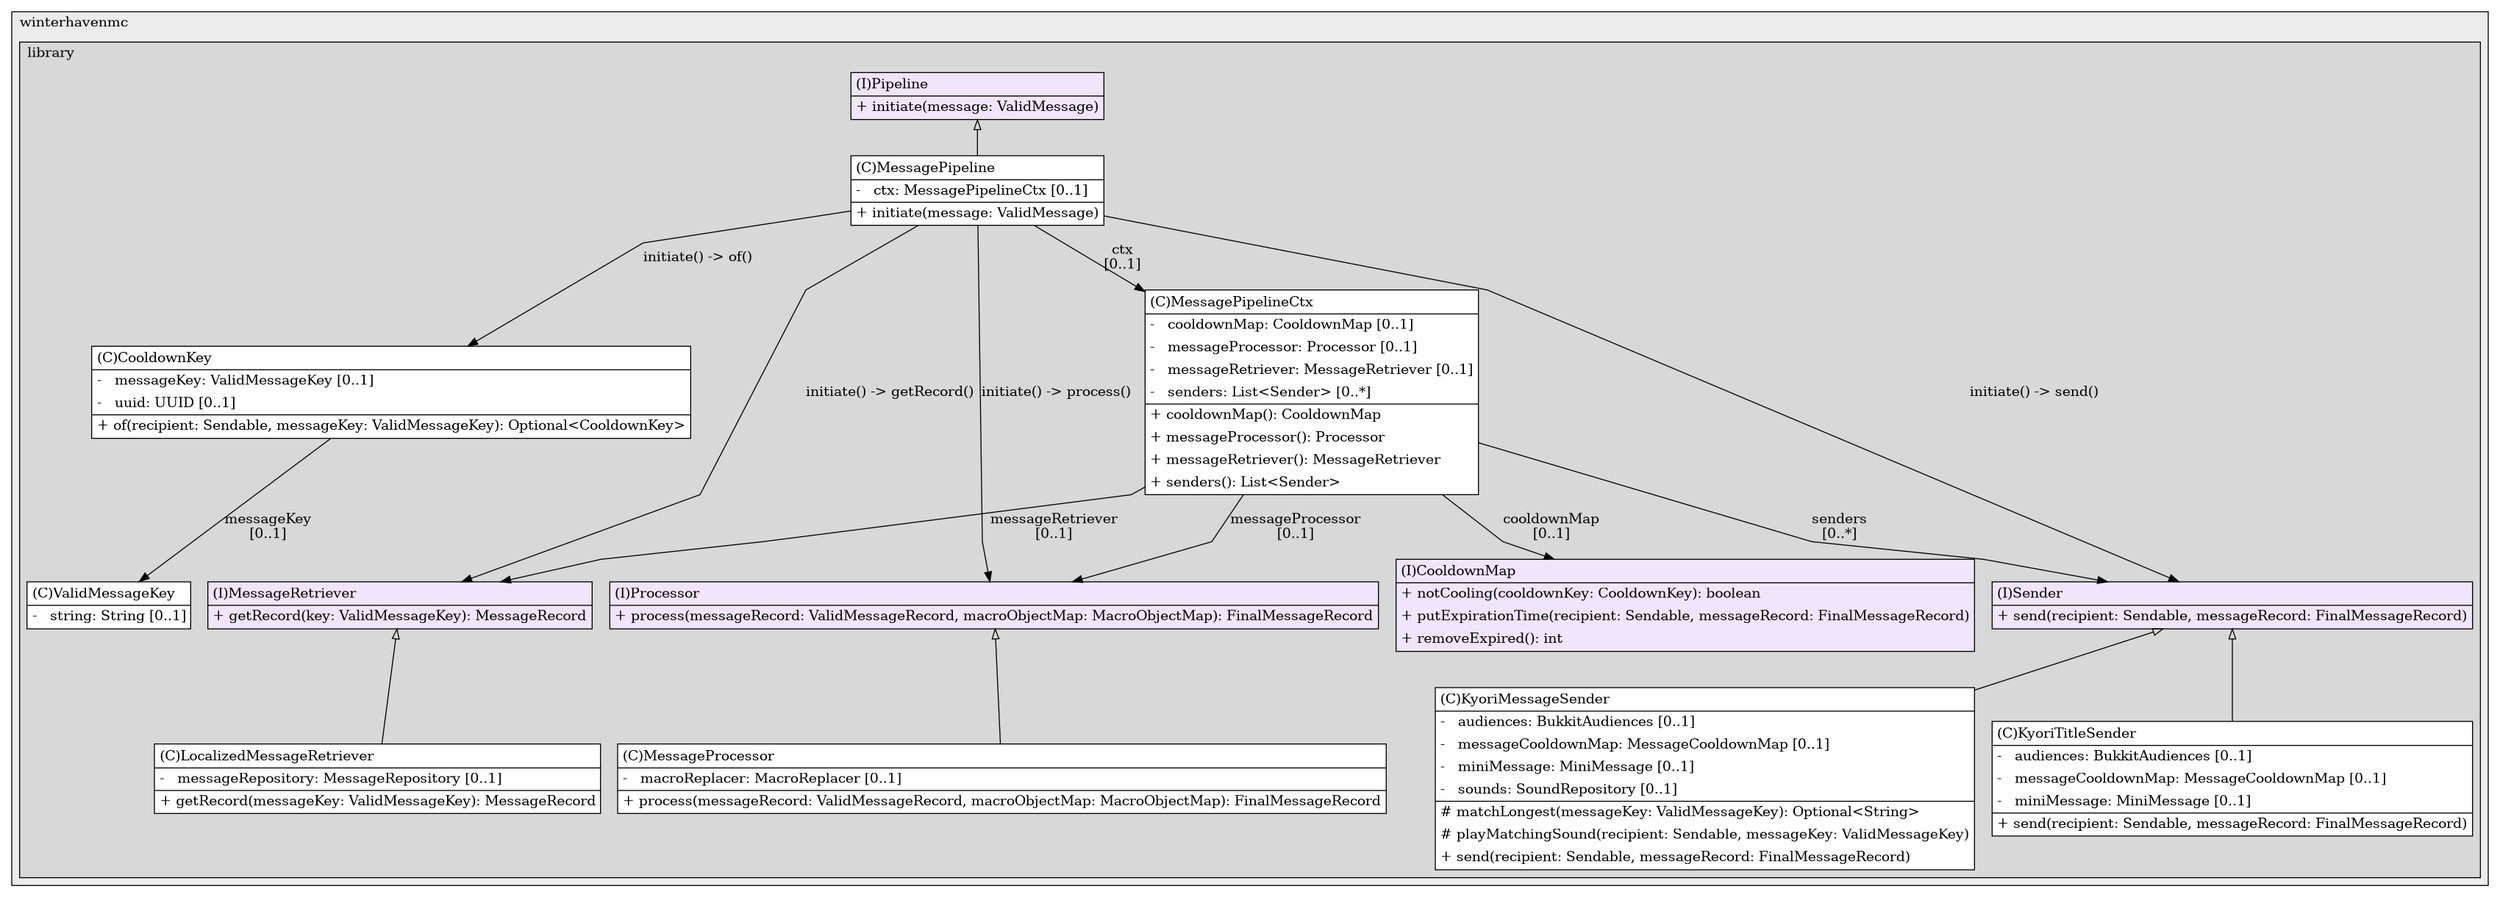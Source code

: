 @startuml

/' diagram meta data start
config=StructureConfiguration;
{
  "projectClassification": {
    "searchMode": "OpenProject", // OpenProject, AllProjects
    "includedProjects": "",
    "pathEndKeywords": "*.impl",
    "isClientPath": "",
    "isClientName": "",
    "isTestPath": "",
    "isTestName": "",
    "isMappingPath": "",
    "isMappingName": "",
    "isDataAccessPath": "",
    "isDataAccessName": "",
    "isDataStructurePath": "",
    "isDataStructureName": "",
    "isInterfaceStructuresPath": "",
    "isInterfaceStructuresName": "",
    "isEntryPointPath": "",
    "isEntryPointName": "",
    "treatFinalFieldsAsMandatory": false
  },
  "graphRestriction": {
    "classPackageExcludeFilter": "",
    "classPackageIncludeFilter": "",
    "classNameExcludeFilter": "",
    "classNameIncludeFilter": "",
    "methodNameExcludeFilter": "",
    "methodNameIncludeFilter": "",
    "removeByInheritance": "", // inheritance/annotation based filtering is done in a second step
    "removeByAnnotation": "",
    "removeByClassPackage": "", // cleanup the graph after inheritance/annotation based filtering is done
    "removeByClassName": "",
    "cutMappings": false,
    "cutEnum": true,
    "cutTests": true,
    "cutClient": true,
    "cutDataAccess": true,
    "cutInterfaceStructures": true,
    "cutDataStructures": true,
    "cutGetterAndSetter": true,
    "cutConstructors": true
  },
  "graphTraversal": {
    "forwardDepth": 3,
    "backwardDepth": 0,
    "classPackageExcludeFilter": "",
    "classPackageIncludeFilter": "",
    "classNameExcludeFilter": "",
    "classNameIncludeFilter": "",
    "methodNameExcludeFilter": "",
    "methodNameIncludeFilter": "",
    "hideMappings": false,
    "hideDataStructures": false,
    "hidePrivateMethods": true,
    "hideInterfaceCalls": false, // indirection: implementation -> interface (is hidden) -> implementation
    "onlyShowApplicationEntryPoints": false, // root node is included
    "useMethodCallsForStructureDiagram": "ForwardOnly" // ForwardOnly, BothDirections, No
  },
  "details": {
    "aggregation": "GroupByClass", // ByClass, GroupByClass, None
    "showClassGenericTypes": true,
    "showMethods": true,
    "showMethodParameterNames": true,
    "showMethodParameterTypes": true,
    "showMethodReturnType": true,
    "showPackageLevels": 2,
    "showDetailedClassStructure": true
  },
  "rootClass": "com.winterhavenmc.library.messagebuilder.core.ports.pipeline.Pipeline",
  "extensionCallbackMethod": "" // qualified.class.name#methodName - signature: public static String method(String)
}
diagram meta data end '/



digraph g {
    rankdir="TB"
    splines=polyline
    

'nodes 
subgraph cluster_1655488073 { 
   	label=winterhavenmc
	labeljust=l
	fillcolor="#ececec"
	style=filled
   
   subgraph cluster_1412706428 { 
   	label=library
	labeljust=l
	fillcolor="#d8d8d8"
	style=filled
   
   CooldownKey1959363381[
	label=<<TABLE BORDER="1" CELLBORDER="0" CELLPADDING="4" CELLSPACING="0">
<TR><TD ALIGN="LEFT" >(C)CooldownKey</TD></TR>
<HR/>
<TR><TD ALIGN="LEFT" >-   messageKey: ValidMessageKey [0..1]</TD></TR>
<TR><TD ALIGN="LEFT" >-   uuid: UUID [0..1]</TD></TR>
<HR/>
<TR><TD ALIGN="LEFT" >+ of(recipient: Sendable, messageKey: ValidMessageKey): Optional&lt;CooldownKey&gt;</TD></TR>
</TABLE>>
	style=filled
	margin=0
	shape=plaintext
	fillcolor="#FFFFFF"
];

CooldownMap518579601[
	label=<<TABLE BORDER="1" CELLBORDER="0" CELLPADDING="4" CELLSPACING="0">
<TR><TD ALIGN="LEFT" >(I)CooldownMap</TD></TR>
<HR/>
<TR><TD ALIGN="LEFT" >+ notCooling(cooldownKey: CooldownKey): boolean</TD></TR>
<TR><TD ALIGN="LEFT" >+ putExpirationTime(recipient: Sendable, messageRecord: FinalMessageRecord)</TD></TR>
<TR><TD ALIGN="LEFT" >+ removeExpired(): int</TD></TR>
</TABLE>>
	style=filled
	margin=0
	shape=plaintext
	fillcolor="#F1E5FD"
];

KyoriMessageSender850956473[
	label=<<TABLE BORDER="1" CELLBORDER="0" CELLPADDING="4" CELLSPACING="0">
<TR><TD ALIGN="LEFT" >(C)KyoriMessageSender</TD></TR>
<HR/>
<TR><TD ALIGN="LEFT" >-   audiences: BukkitAudiences [0..1]</TD></TR>
<TR><TD ALIGN="LEFT" >-   messageCooldownMap: MessageCooldownMap [0..1]</TD></TR>
<TR><TD ALIGN="LEFT" >-   miniMessage: MiniMessage [0..1]</TD></TR>
<TR><TD ALIGN="LEFT" >-   sounds: SoundRepository [0..1]</TD></TR>
<HR/>
<TR><TD ALIGN="LEFT" ># matchLongest(messageKey: ValidMessageKey): Optional&lt;String&gt;</TD></TR>
<TR><TD ALIGN="LEFT" ># playMatchingSound(recipient: Sendable, messageKey: ValidMessageKey)</TD></TR>
<TR><TD ALIGN="LEFT" >+ send(recipient: Sendable, messageRecord: FinalMessageRecord)</TD></TR>
</TABLE>>
	style=filled
	margin=0
	shape=plaintext
	fillcolor="#FFFFFF"
];

KyoriTitleSender850956473[
	label=<<TABLE BORDER="1" CELLBORDER="0" CELLPADDING="4" CELLSPACING="0">
<TR><TD ALIGN="LEFT" >(C)KyoriTitleSender</TD></TR>
<HR/>
<TR><TD ALIGN="LEFT" >-   audiences: BukkitAudiences [0..1]</TD></TR>
<TR><TD ALIGN="LEFT" >-   messageCooldownMap: MessageCooldownMap [0..1]</TD></TR>
<TR><TD ALIGN="LEFT" >-   miniMessage: MiniMessage [0..1]</TD></TR>
<HR/>
<TR><TD ALIGN="LEFT" >+ send(recipient: Sendable, messageRecord: FinalMessageRecord)</TD></TR>
</TABLE>>
	style=filled
	margin=0
	shape=plaintext
	fillcolor="#FFFFFF"
];

LocalizedMessageRetriever641369662[
	label=<<TABLE BORDER="1" CELLBORDER="0" CELLPADDING="4" CELLSPACING="0">
<TR><TD ALIGN="LEFT" >(C)LocalizedMessageRetriever</TD></TR>
<HR/>
<TR><TD ALIGN="LEFT" >-   messageRepository: MessageRepository [0..1]</TD></TR>
<HR/>
<TR><TD ALIGN="LEFT" >+ getRecord(messageKey: ValidMessageKey): MessageRecord</TD></TR>
</TABLE>>
	style=filled
	margin=0
	shape=plaintext
	fillcolor="#FFFFFF"
];

MessagePipeline1433414857[
	label=<<TABLE BORDER="1" CELLBORDER="0" CELLPADDING="4" CELLSPACING="0">
<TR><TD ALIGN="LEFT" >(C)MessagePipeline</TD></TR>
<HR/>
<TR><TD ALIGN="LEFT" >-   ctx: MessagePipelineCtx [0..1]</TD></TR>
<HR/>
<TR><TD ALIGN="LEFT" >+ initiate(message: ValidMessage)</TD></TR>
</TABLE>>
	style=filled
	margin=0
	shape=plaintext
	fillcolor="#FFFFFF"
];

MessagePipelineCtx732551619[
	label=<<TABLE BORDER="1" CELLBORDER="0" CELLPADDING="4" CELLSPACING="0">
<TR><TD ALIGN="LEFT" >(C)MessagePipelineCtx</TD></TR>
<HR/>
<TR><TD ALIGN="LEFT" >-   cooldownMap: CooldownMap [0..1]</TD></TR>
<TR><TD ALIGN="LEFT" >-   messageProcessor: Processor [0..1]</TD></TR>
<TR><TD ALIGN="LEFT" >-   messageRetriever: MessageRetriever [0..1]</TD></TR>
<TR><TD ALIGN="LEFT" >-   senders: List&lt;Sender&gt; [0..*]</TD></TR>
<HR/>
<TR><TD ALIGN="LEFT" >+ cooldownMap(): CooldownMap</TD></TR>
<TR><TD ALIGN="LEFT" >+ messageProcessor(): Processor</TD></TR>
<TR><TD ALIGN="LEFT" >+ messageRetriever(): MessageRetriever</TD></TR>
<TR><TD ALIGN="LEFT" >+ senders(): List&lt;Sender&gt;</TD></TR>
</TABLE>>
	style=filled
	margin=0
	shape=plaintext
	fillcolor="#FFFFFF"
];

MessageProcessor1371115622[
	label=<<TABLE BORDER="1" CELLBORDER="0" CELLPADDING="4" CELLSPACING="0">
<TR><TD ALIGN="LEFT" >(C)MessageProcessor</TD></TR>
<HR/>
<TR><TD ALIGN="LEFT" >-   macroReplacer: MacroReplacer [0..1]</TD></TR>
<HR/>
<TR><TD ALIGN="LEFT" >+ process(messageRecord: ValidMessageRecord, macroObjectMap: MacroObjectMap): FinalMessageRecord</TD></TR>
</TABLE>>
	style=filled
	margin=0
	shape=plaintext
	fillcolor="#FFFFFF"
];

MessageRetriever903769727[
	label=<<TABLE BORDER="1" CELLBORDER="0" CELLPADDING="4" CELLSPACING="0">
<TR><TD ALIGN="LEFT" >(I)MessageRetriever</TD></TR>
<HR/>
<TR><TD ALIGN="LEFT" >+ getRecord(key: ValidMessageKey): MessageRecord</TD></TR>
</TABLE>>
	style=filled
	margin=0
	shape=plaintext
	fillcolor="#F1E5FD"
];

Pipeline47543914[
	label=<<TABLE BORDER="1" CELLBORDER="0" CELLPADDING="4" CELLSPACING="0">
<TR><TD ALIGN="LEFT" >(I)Pipeline</TD></TR>
<HR/>
<TR><TD ALIGN="LEFT" >+ initiate(message: ValidMessage)</TD></TR>
</TABLE>>
	style=filled
	margin=0
	shape=plaintext
	fillcolor="#F1E5FD"
];

Processor1108715557[
	label=<<TABLE BORDER="1" CELLBORDER="0" CELLPADDING="4" CELLSPACING="0">
<TR><TD ALIGN="LEFT" >(I)Processor</TD></TR>
<HR/>
<TR><TD ALIGN="LEFT" >+ process(messageRecord: ValidMessageRecord, macroObjectMap: MacroObjectMap): FinalMessageRecord</TD></TR>
</TABLE>>
	style=filled
	margin=0
	shape=plaintext
	fillcolor="#F1E5FD"
];

Sender1842260314[
	label=<<TABLE BORDER="1" CELLBORDER="0" CELLPADDING="4" CELLSPACING="0">
<TR><TD ALIGN="LEFT" >(I)Sender</TD></TR>
<HR/>
<TR><TD ALIGN="LEFT" >+ send(recipient: Sendable, messageRecord: FinalMessageRecord)</TD></TR>
</TABLE>>
	style=filled
	margin=0
	shape=plaintext
	fillcolor="#F1E5FD"
];

ValidMessageKey1959363381[
	label=<<TABLE BORDER="1" CELLBORDER="0" CELLPADDING="4" CELLSPACING="0">
<TR><TD ALIGN="LEFT" >(C)ValidMessageKey</TD></TR>
<HR/>
<TR><TD ALIGN="LEFT" >-   string: String [0..1]</TD></TR>
</TABLE>>
	style=filled
	margin=0
	shape=plaintext
	fillcolor="#FFFFFF"
];
} 
} 

'edges    
CooldownKey1959363381 -> ValidMessageKey1959363381[label="messageKey
[0..1]"];
MessagePipeline1433414857 -> CooldownKey1959363381[label="initiate() -> of()"];
MessagePipeline1433414857 -> MessagePipelineCtx732551619[label="ctx
[0..1]"];
MessagePipeline1433414857 -> MessageRetriever903769727[label="initiate() -> getRecord()"];
MessagePipeline1433414857 -> Processor1108715557[label="initiate() -> process()"];
MessagePipeline1433414857 -> Sender1842260314[label="initiate() -> send()"];
MessagePipelineCtx732551619 -> CooldownMap518579601[label="cooldownMap
[0..1]"];
MessagePipelineCtx732551619 -> MessageRetriever903769727[label="messageRetriever
[0..1]"];
MessagePipelineCtx732551619 -> Processor1108715557[label="messageProcessor
[0..1]"];
MessagePipelineCtx732551619 -> Sender1842260314[label="senders
[0..*]"];
MessageRetriever903769727 -> LocalizedMessageRetriever641369662[arrowhead=none, arrowtail=empty, dir=both];
Pipeline47543914 -> MessagePipeline1433414857[arrowhead=none, arrowtail=empty, dir=both];
Processor1108715557 -> MessageProcessor1371115622[arrowhead=none, arrowtail=empty, dir=both];
Sender1842260314 -> KyoriMessageSender850956473[arrowhead=none, arrowtail=empty, dir=both];
Sender1842260314 -> KyoriTitleSender850956473[arrowhead=none, arrowtail=empty, dir=both];
    
}
@enduml